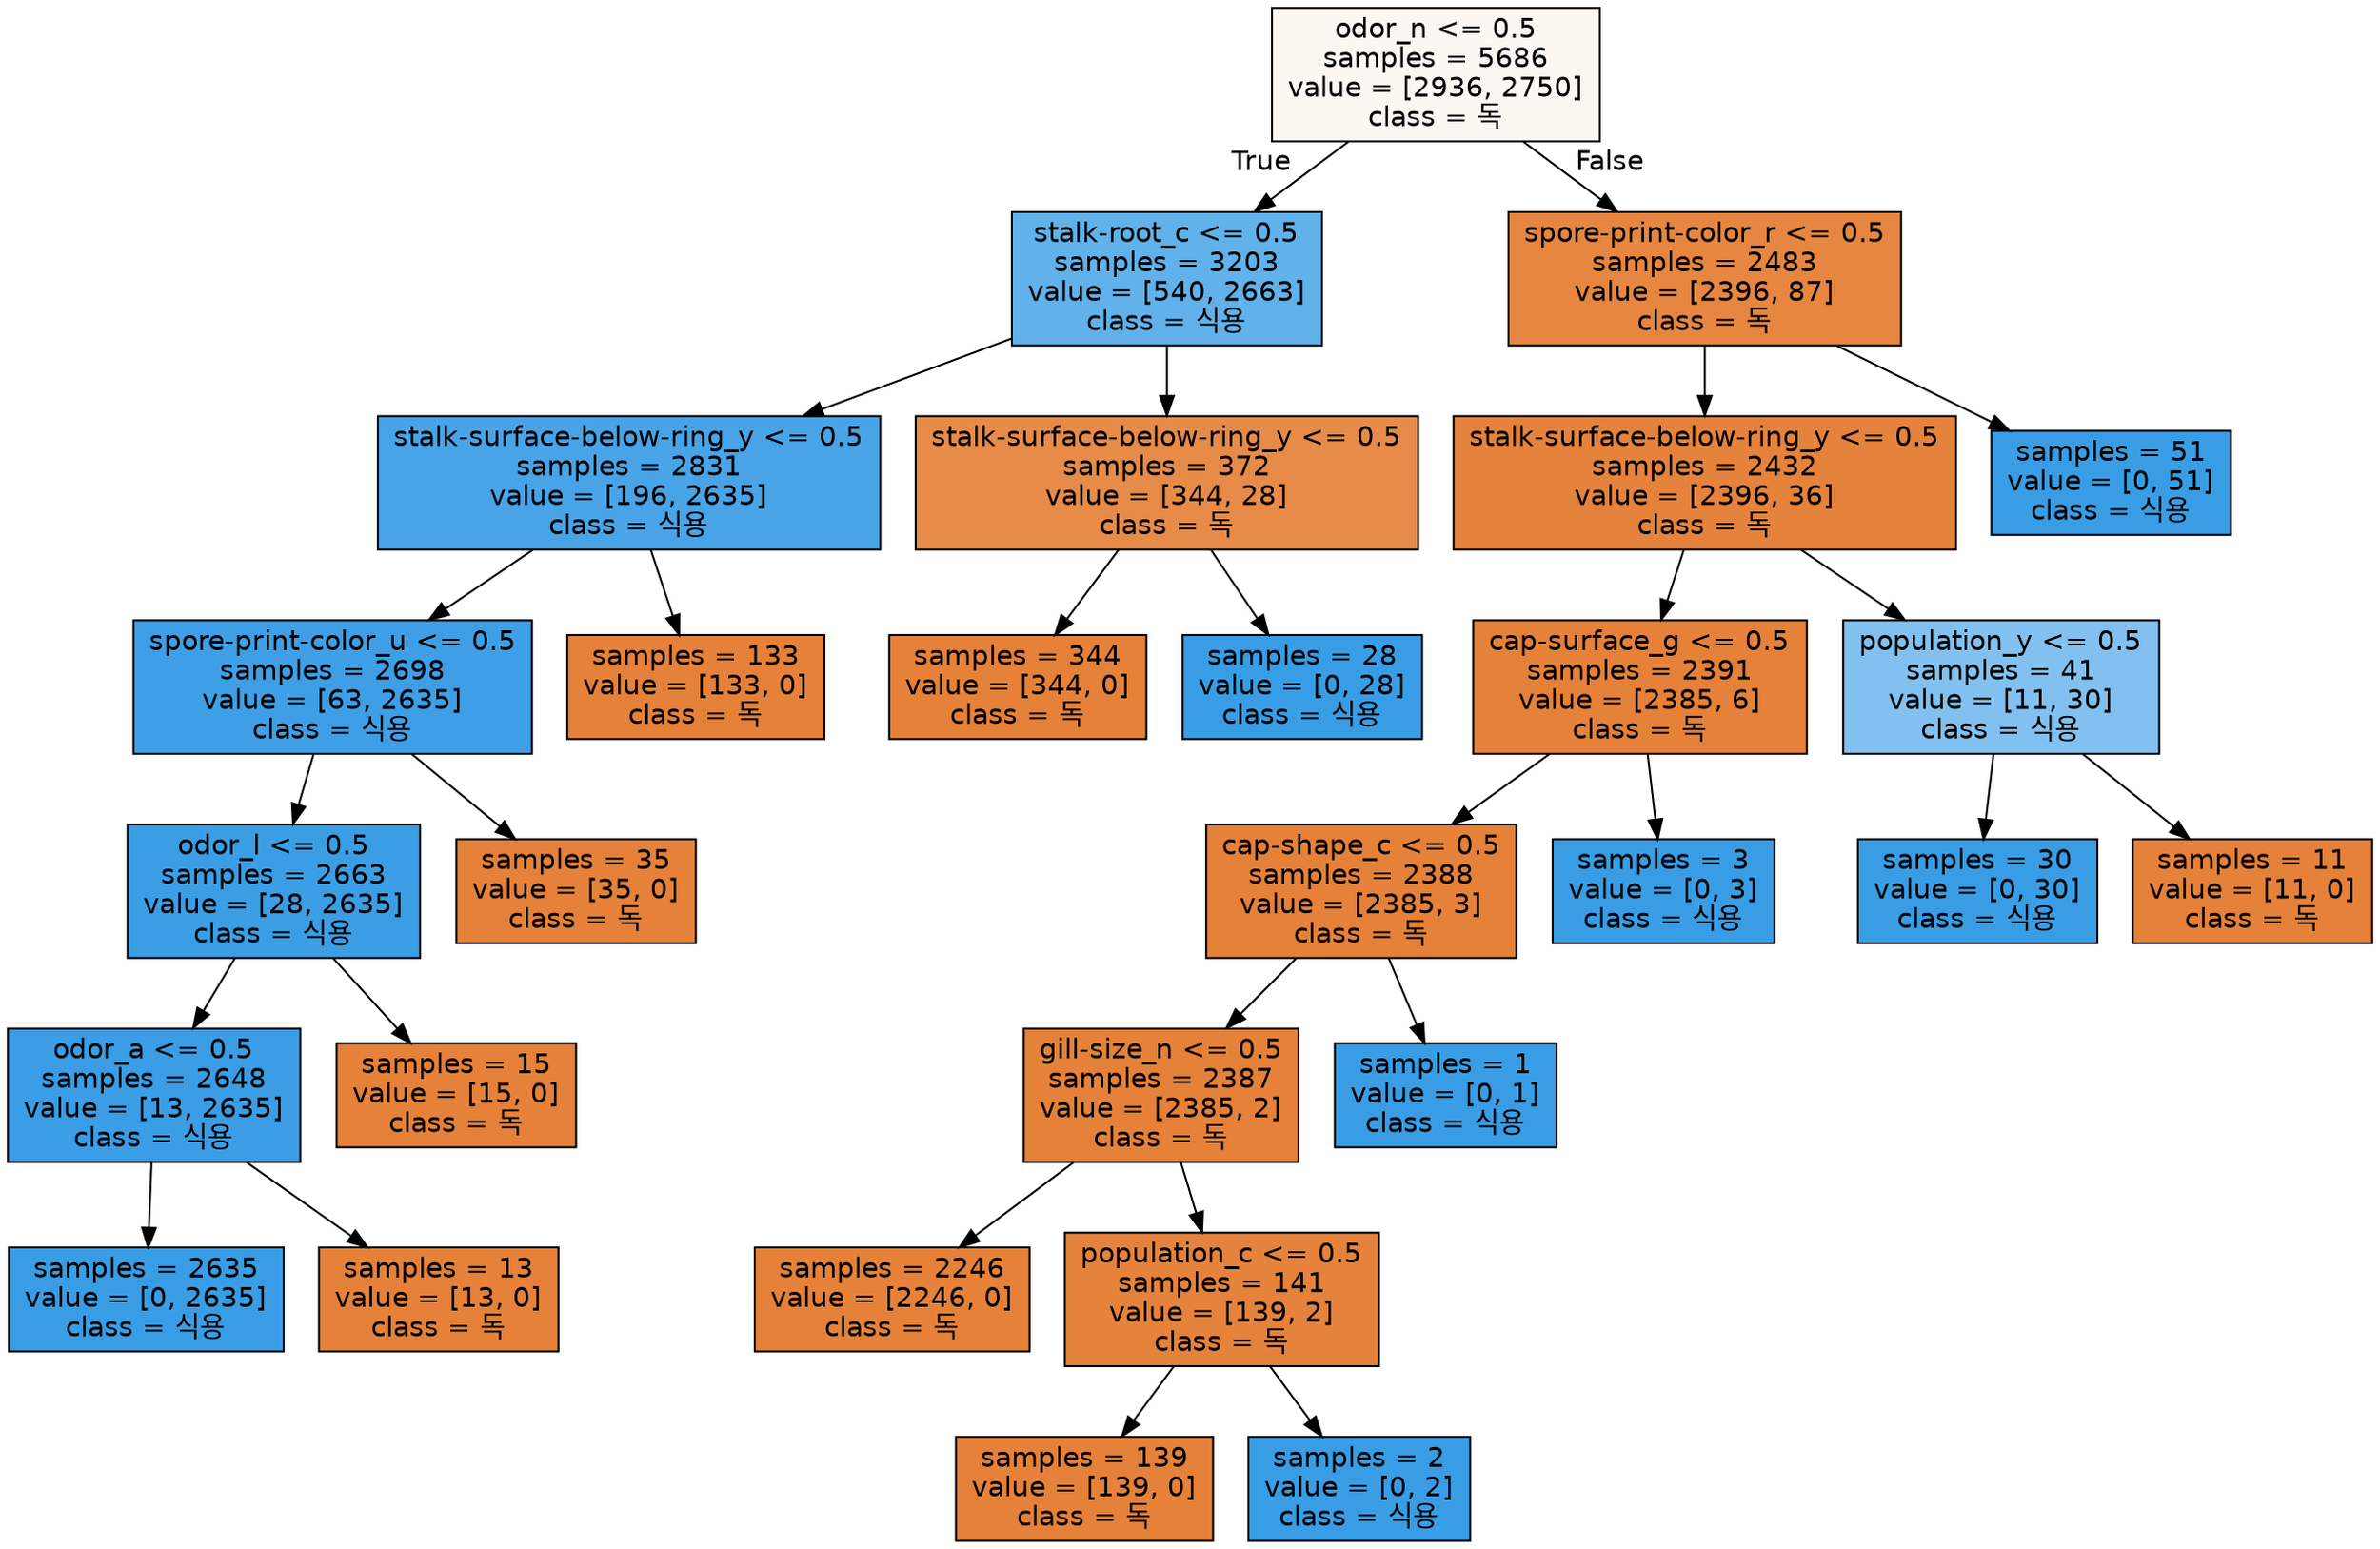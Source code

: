 digraph Tree {
node [shape=box, style="filled", color="black", fontname="helvetica"] ;
edge [fontname="helvetica"] ;
0 [label="odor_n <= 0.5\nsamples = 5686\nvalue = [2936, 2750]\nclass = 독", fillcolor="#fdf7f2"] ;
1 [label="stalk-root_c <= 0.5\nsamples = 3203\nvalue = [540, 2663]\nclass = 식용", fillcolor="#61b1ea"] ;
0 -> 1 [labeldistance=2.5, labelangle=45, headlabel="True"] ;
2 [label="stalk-surface-below-ring_y <= 0.5\nsamples = 2831\nvalue = [196, 2635]\nclass = 식용", fillcolor="#48a4e7"] ;
1 -> 2 ;
3 [label="spore-print-color_u <= 0.5\nsamples = 2698\nvalue = [63, 2635]\nclass = 식용", fillcolor="#3e9fe6"] ;
2 -> 3 ;
4 [label="odor_l <= 0.5\nsamples = 2663\nvalue = [28, 2635]\nclass = 식용", fillcolor="#3b9ee5"] ;
3 -> 4 ;
5 [label="odor_a <= 0.5\nsamples = 2648\nvalue = [13, 2635]\nclass = 식용", fillcolor="#3a9de5"] ;
4 -> 5 ;
6 [label="samples = 2635\nvalue = [0, 2635]\nclass = 식용", fillcolor="#399de5"] ;
5 -> 6 ;
7 [label="samples = 13\nvalue = [13, 0]\nclass = 독", fillcolor="#e58139"] ;
5 -> 7 ;
8 [label="samples = 15\nvalue = [15, 0]\nclass = 독", fillcolor="#e58139"] ;
4 -> 8 ;
9 [label="samples = 35\nvalue = [35, 0]\nclass = 독", fillcolor="#e58139"] ;
3 -> 9 ;
10 [label="samples = 133\nvalue = [133, 0]\nclass = 독", fillcolor="#e58139"] ;
2 -> 10 ;
11 [label="stalk-surface-below-ring_y <= 0.5\nsamples = 372\nvalue = [344, 28]\nclass = 독", fillcolor="#e78b49"] ;
1 -> 11 ;
12 [label="samples = 344\nvalue = [344, 0]\nclass = 독", fillcolor="#e58139"] ;
11 -> 12 ;
13 [label="samples = 28\nvalue = [0, 28]\nclass = 식용", fillcolor="#399de5"] ;
11 -> 13 ;
14 [label="spore-print-color_r <= 0.5\nsamples = 2483\nvalue = [2396, 87]\nclass = 독", fillcolor="#e68640"] ;
0 -> 14 [labeldistance=2.5, labelangle=-45, headlabel="False"] ;
15 [label="stalk-surface-below-ring_y <= 0.5\nsamples = 2432\nvalue = [2396, 36]\nclass = 독", fillcolor="#e5833c"] ;
14 -> 15 ;
16 [label="cap-surface_g <= 0.5\nsamples = 2391\nvalue = [2385, 6]\nclass = 독", fillcolor="#e58139"] ;
15 -> 16 ;
17 [label="cap-shape_c <= 0.5\nsamples = 2388\nvalue = [2385, 3]\nclass = 독", fillcolor="#e58139"] ;
16 -> 17 ;
18 [label="gill-size_n <= 0.5\nsamples = 2387\nvalue = [2385, 2]\nclass = 독", fillcolor="#e58139"] ;
17 -> 18 ;
19 [label="samples = 2246\nvalue = [2246, 0]\nclass = 독", fillcolor="#e58139"] ;
18 -> 19 ;
20 [label="population_c <= 0.5\nsamples = 141\nvalue = [139, 2]\nclass = 독", fillcolor="#e5833c"] ;
18 -> 20 ;
21 [label="samples = 139\nvalue = [139, 0]\nclass = 독", fillcolor="#e58139"] ;
20 -> 21 ;
22 [label="samples = 2\nvalue = [0, 2]\nclass = 식용", fillcolor="#399de5"] ;
20 -> 22 ;
23 [label="samples = 1\nvalue = [0, 1]\nclass = 식용", fillcolor="#399de5"] ;
17 -> 23 ;
24 [label="samples = 3\nvalue = [0, 3]\nclass = 식용", fillcolor="#399de5"] ;
16 -> 24 ;
25 [label="population_y <= 0.5\nsamples = 41\nvalue = [11, 30]\nclass = 식용", fillcolor="#82c1ef"] ;
15 -> 25 ;
26 [label="samples = 30\nvalue = [0, 30]\nclass = 식용", fillcolor="#399de5"] ;
25 -> 26 ;
27 [label="samples = 11\nvalue = [11, 0]\nclass = 독", fillcolor="#e58139"] ;
25 -> 27 ;
28 [label="samples = 51\nvalue = [0, 51]\nclass = 식용", fillcolor="#399de5"] ;
14 -> 28 ;
}